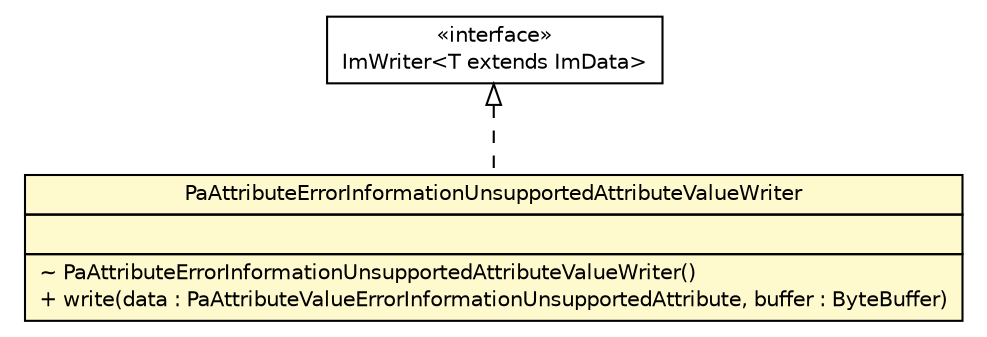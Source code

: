 #!/usr/local/bin/dot
#
# Class diagram 
# Generated by UMLGraph version R5_6 (http://www.umlgraph.org/)
#

digraph G {
	edge [fontname="Helvetica",fontsize=10,labelfontname="Helvetica",labelfontsize=10];
	node [fontname="Helvetica",fontsize=10,shape=plaintext];
	nodesep=0.25;
	ranksep=0.5;
	// de.hsbremen.tc.tnc.message.m.serialize.bytebuffer.ImWriter<T extends de.hsbremen.tc.tnc.message.m.ImData>
	c45717 [label=<<table title="de.hsbremen.tc.tnc.message.m.serialize.bytebuffer.ImWriter" border="0" cellborder="1" cellspacing="0" cellpadding="2" port="p" href="../../../../../../../de/hsbremen/tc/tnc/message/m/serialize/bytebuffer/ImWriter.html">
		<tr><td><table border="0" cellspacing="0" cellpadding="1">
<tr><td align="center" balign="center"> &#171;interface&#187; </td></tr>
<tr><td align="center" balign="center"> ImWriter&lt;T extends ImData&gt; </td></tr>
		</table></td></tr>
		</table>>, URL="../../../../../../../de/hsbremen/tc/tnc/message/m/serialize/bytebuffer/ImWriter.html", fontname="Helvetica", fontcolor="black", fontsize=10.0];
	// org.ietf.nea.pa.serialize.writer.bytebuffer.PaAttributeErrorInformationUnsupportedAttributeValueWriter
	c45872 [label=<<table title="org.ietf.nea.pa.serialize.writer.bytebuffer.PaAttributeErrorInformationUnsupportedAttributeValueWriter" border="0" cellborder="1" cellspacing="0" cellpadding="2" port="p" bgcolor="lemonChiffon" href="./PaAttributeErrorInformationUnsupportedAttributeValueWriter.html">
		<tr><td><table border="0" cellspacing="0" cellpadding="1">
<tr><td align="center" balign="center"> PaAttributeErrorInformationUnsupportedAttributeValueWriter </td></tr>
		</table></td></tr>
		<tr><td><table border="0" cellspacing="0" cellpadding="1">
<tr><td align="left" balign="left">  </td></tr>
		</table></td></tr>
		<tr><td><table border="0" cellspacing="0" cellpadding="1">
<tr><td align="left" balign="left"> ~ PaAttributeErrorInformationUnsupportedAttributeValueWriter() </td></tr>
<tr><td align="left" balign="left"> + write(data : PaAttributeValueErrorInformationUnsupportedAttribute, buffer : ByteBuffer) </td></tr>
		</table></td></tr>
		</table>>, URL="./PaAttributeErrorInformationUnsupportedAttributeValueWriter.html", fontname="Helvetica", fontcolor="black", fontsize=10.0];
	//org.ietf.nea.pa.serialize.writer.bytebuffer.PaAttributeErrorInformationUnsupportedAttributeValueWriter implements de.hsbremen.tc.tnc.message.m.serialize.bytebuffer.ImWriter<T extends de.hsbremen.tc.tnc.message.m.ImData>
	c45717:p -> c45872:p [dir=back,arrowtail=empty,style=dashed];
}

